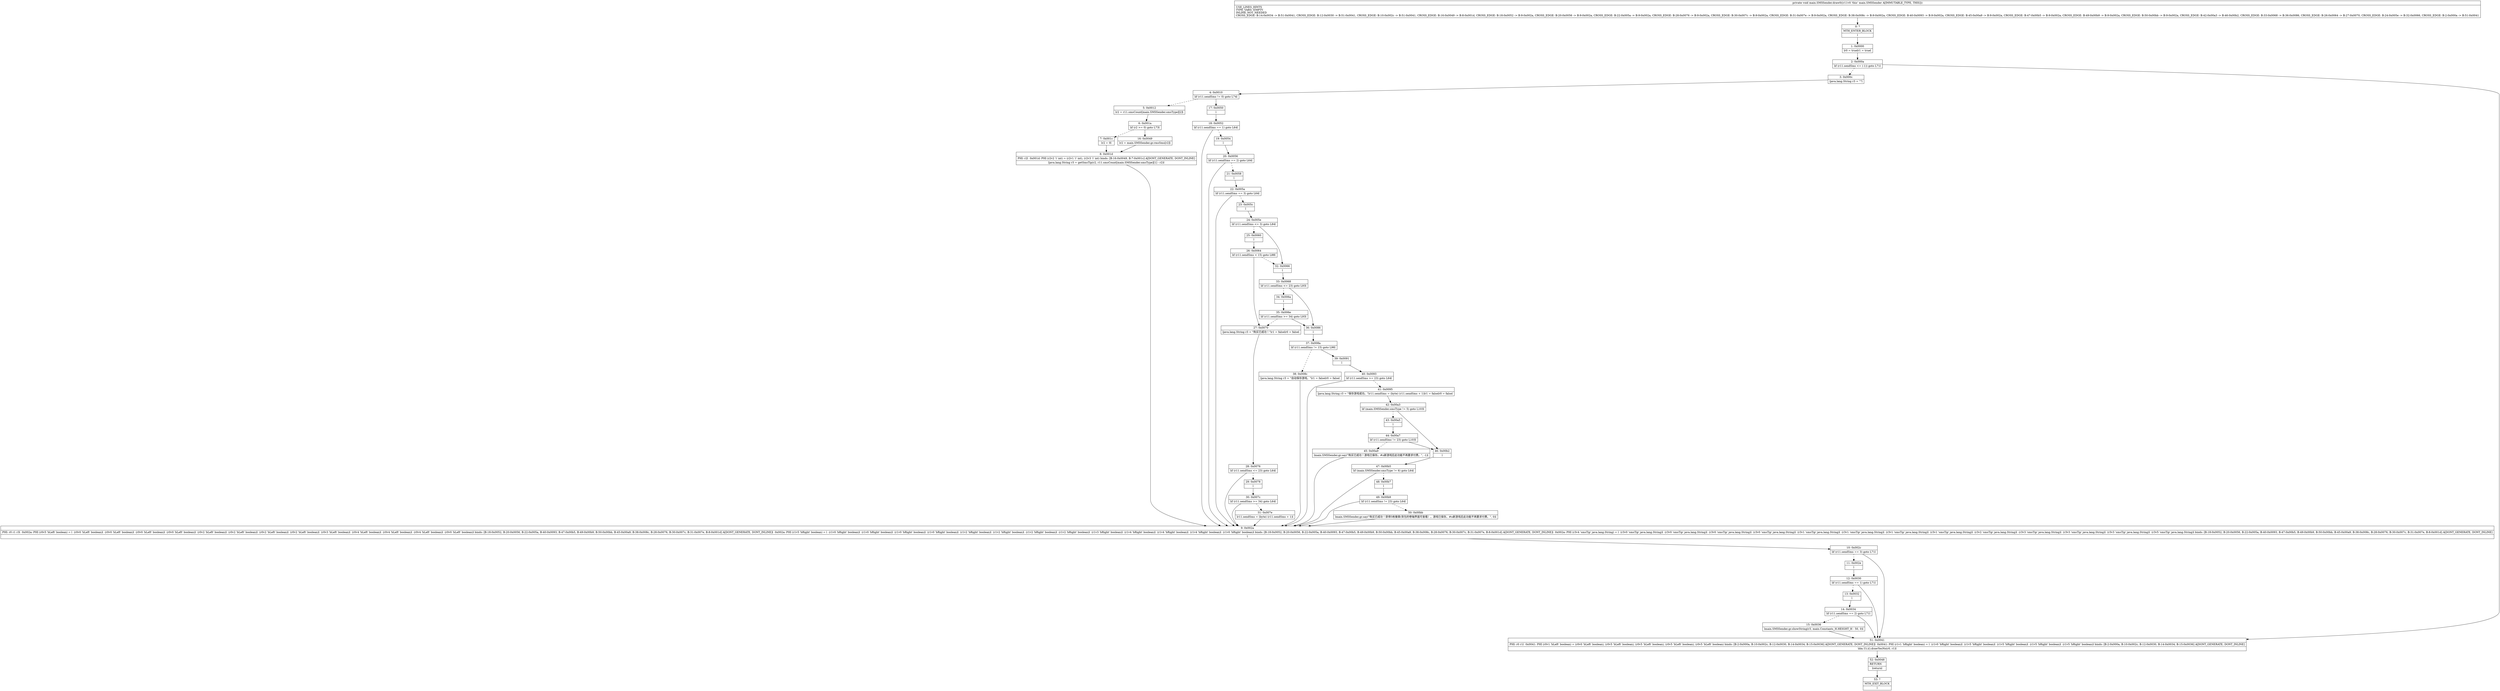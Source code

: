 digraph "CFG formain.SMSSender.draw0()V" {
Node_0 [shape=record,label="{0\:\ ?|MTH_ENTER_BLOCK\l|l}"];
Node_1 [shape=record,label="{1\:\ 0x0000|lr0 = truelr1 = truel}"];
Node_2 [shape=record,label="{2\:\ 0x000a|lif (r11.sendSms \<= (\-1)) goto L71l}"];
Node_3 [shape=record,label="{3\:\ 0x000c|ljava.lang.String r3 = \"\"l}"];
Node_4 [shape=record,label="{4\:\ 0x0010|lif (r11.sendSms != 0) goto L74l}"];
Node_5 [shape=record,label="{5\:\ 0x0012|lr2 = r11.smsCount[main.SMSSender.smsType][2]l}"];
Node_6 [shape=record,label="{6\:\ 0x001a|lif (r2 \>= 0) goto L73l}"];
Node_7 [shape=record,label="{7\:\ 0x001c|lr2 = 0l}"];
Node_8 [shape=record,label="{8\:\ 0x001d|PHI: r2l  0x001d: PHI (r2v2 'i' int) = (r2v1 'i' int), (r2v3 'i' int) binds: [B:16:0x0049, B:7:0x001c] A[DONT_GENERATE, DONT_INLINE]\l|ljava.lang.String r3 = getSmsTip(r2, r11.smsCount[main.SMSSender.smsType][1] \- r2)l}"];
Node_9 [shape=record,label="{9\:\ 0x002a|PHI: r0 r1 r3l  0x002a: PHI (r0v5 'bLeft' boolean) = l  (r0v0 'bLeft' boolean)l  (r0v0 'bLeft' boolean)l  (r0v0 'bLeft' boolean)l  (r0v0 'bLeft' boolean)l  (r0v2 'bLeft' boolean)l  (r0v2 'bLeft' boolean)l  (r0v2 'bLeft' boolean)l  (r0v2 'bLeft' boolean)l  (r0v3 'bLeft' boolean)l  (r0v4 'bLeft' boolean)l  (r0v4 'bLeft' boolean)l  (r0v4 'bLeft' boolean)l  (r0v0 'bLeft' boolean)l binds: [B:18:0x0052, B:20:0x0056, B:22:0x005a, B:40:0x0093, B:47:0x00b5, B:49:0x00b9, B:50:0x00bb, B:45:0x00a9, B:38:0x008c, B:28:0x0076, B:30:0x007c, B:31:0x007e, B:8:0x001d] A[DONT_GENERATE, DONT_INLINE]l  0x002a: PHI (r1v5 'bRight' boolean) = l  (r1v0 'bRight' boolean)l  (r1v0 'bRight' boolean)l  (r1v0 'bRight' boolean)l  (r1v0 'bRight' boolean)l  (r1v2 'bRight' boolean)l  (r1v2 'bRight' boolean)l  (r1v2 'bRight' boolean)l  (r1v2 'bRight' boolean)l  (r1v3 'bRight' boolean)l  (r1v4 'bRight' boolean)l  (r1v4 'bRight' boolean)l  (r1v4 'bRight' boolean)l  (r1v0 'bRight' boolean)l binds: [B:18:0x0052, B:20:0x0056, B:22:0x005a, B:40:0x0093, B:47:0x00b5, B:49:0x00b9, B:50:0x00bb, B:45:0x00a9, B:38:0x008c, B:28:0x0076, B:30:0x007c, B:31:0x007e, B:8:0x001d] A[DONT_GENERATE, DONT_INLINE]l  0x002a: PHI (r3v4 'smsTip' java.lang.String) = l  (r3v0 'smsTip' java.lang.String)l  (r3v0 'smsTip' java.lang.String)l  (r3v0 'smsTip' java.lang.String)l  (r3v0 'smsTip' java.lang.String)l  (r3v1 'smsTip' java.lang.String)l  (r3v1 'smsTip' java.lang.String)l  (r3v1 'smsTip' java.lang.String)l  (r3v1 'smsTip' java.lang.String)l  (r3v2 'smsTip' java.lang.String)l  (r3v3 'smsTip' java.lang.String)l  (r3v3 'smsTip' java.lang.String)l  (r3v3 'smsTip' java.lang.String)l  (r3v5 'smsTip' java.lang.String)l binds: [B:18:0x0052, B:20:0x0056, B:22:0x005a, B:40:0x0093, B:47:0x00b5, B:49:0x00b9, B:50:0x00bb, B:45:0x00a9, B:38:0x008c, B:28:0x0076, B:30:0x007c, B:31:0x007e, B:8:0x001d] A[DONT_GENERATE, DONT_INLINE]\l|l}"];
Node_10 [shape=record,label="{10\:\ 0x002c|lif (r11.sendSms == 3) goto L71l}"];
Node_11 [shape=record,label="{11\:\ 0x002e|l}"];
Node_12 [shape=record,label="{12\:\ 0x0030|lif (r11.sendSms == 1) goto L71l}"];
Node_13 [shape=record,label="{13\:\ 0x0032|l}"];
Node_14 [shape=record,label="{14\:\ 0x0034|lif (r11.sendSms == 2) goto L71l}"];
Node_15 [shape=record,label="{15\:\ 0x0036|lmain.SMSSender.gr.showString(r3, main.Constants_H.HEIGHT_H \- 50, 0)l}"];
Node_16 [shape=record,label="{16\:\ 0x0049|lr2 = main.SMSSender.gr.rmsSms[r2]l}"];
Node_17 [shape=record,label="{17\:\ 0x0050|l}"];
Node_18 [shape=record,label="{18\:\ 0x0052|lif (r11.sendSms == 1) goto L64l}"];
Node_19 [shape=record,label="{19\:\ 0x0054|l}"];
Node_20 [shape=record,label="{20\:\ 0x0056|lif (r11.sendSms == 2) goto L64l}"];
Node_21 [shape=record,label="{21\:\ 0x0058|l}"];
Node_22 [shape=record,label="{22\:\ 0x005a|lif (r11.sendSms == 3) goto L64l}"];
Node_23 [shape=record,label="{23\:\ 0x005c|l}"];
Node_24 [shape=record,label="{24\:\ 0x005e|lif (r11.sendSms \<= 3) goto L84l}"];
Node_25 [shape=record,label="{25\:\ 0x0060|l}"];
Node_26 [shape=record,label="{26\:\ 0x0064|lif (r11.sendSms \< 15) goto L88l}"];
Node_27 [shape=record,label="{27\:\ 0x0070|ljava.lang.String r3 = \"购买已成功！\"lr1 = falselr0 = falsel}"];
Node_28 [shape=record,label="{28\:\ 0x0076|lif (r11.sendSms \<= 23) goto L64l}"];
Node_29 [shape=record,label="{29\:\ 0x0078|l}"];
Node_30 [shape=record,label="{30\:\ 0x007c|lif (r11.sendSms \>= 34) goto L64l}"];
Node_31 [shape=record,label="{31\:\ 0x007e|lr11.sendSms = (byte) (r11.sendSms + 1)l}"];
Node_32 [shape=record,label="{32\:\ 0x0066|l}"];
Node_33 [shape=record,label="{33\:\ 0x0068|lif (r11.sendSms \<= 23) goto L93l}"];
Node_34 [shape=record,label="{34\:\ 0x006a|l}"];
Node_35 [shape=record,label="{35\:\ 0x006e|lif (r11.sendSms \>= 34) goto L93l}"];
Node_36 [shape=record,label="{36\:\ 0x0086|l}"];
Node_37 [shape=record,label="{37\:\ 0x008a|lif (r11.sendSms != 15) goto L96l}"];
Node_38 [shape=record,label="{38\:\ 0x008c|ljava.lang.String r3 = \"自动保存游戏。\"lr1 = falselr0 = falsel}"];
Node_39 [shape=record,label="{39\:\ 0x0091|l}"];
Node_40 [shape=record,label="{40\:\ 0x0093|lif (r11.sendSms \>= 23) goto L64l}"];
Node_41 [shape=record,label="{41\:\ 0x0095|ljava.lang.String r3 = \"保存游戏成功。\"lr11.sendSms = (byte) (r11.sendSms + 1)lr1 = falselr0 = falsel}"];
Node_42 [shape=record,label="{42\:\ 0x00a3|lif (main.SMSSender.smsType != 5) goto L103l}"];
Node_43 [shape=record,label="{43\:\ 0x00a5|l}"];
Node_44 [shape=record,label="{44\:\ 0x00a7|lif (r11.sendSms != 23) goto L103l}"];
Node_45 [shape=record,label="{45\:\ 0x00a9|lmain.SMSSender.gr.say(\"购买已成功！游戏已保存。#n新游戏后此功能不再要求付费。\", \-1)l}"];
Node_46 [shape=record,label="{46\:\ 0x00b2|l}"];
Node_47 [shape=record,label="{47\:\ 0x00b5|lif (main.SMSSender.smsType != 6) goto L64l}"];
Node_48 [shape=record,label="{48\:\ 0x00b7|l}"];
Node_49 [shape=record,label="{49\:\ 0x00b9|lif (r11.sendSms != 23) goto L64l}"];
Node_50 [shape=record,label="{50\:\ 0x00bb|lmain.SMSSender.gr.say(\"购买已成功！获得5枚徽章(背包的卷轴界面可查看）。游戏已保存。#n新游戏后此功能不再要求付费。\", 0)l}"];
Node_51 [shape=record,label="{51\:\ 0x0041|PHI: r0 r1l  0x0041: PHI (r0v1 'bLeft' boolean) = (r0v0 'bLeft' boolean), (r0v5 'bLeft' boolean), (r0v5 'bLeft' boolean), (r0v5 'bLeft' boolean), (r0v5 'bLeft' boolean) binds: [B:2:0x000a, B:10:0x002c, B:12:0x0030, B:14:0x0034, B:15:0x0036] A[DONT_GENERATE, DONT_INLINE]l  0x0041: PHI (r1v1 'bRight' boolean) = l  (r1v0 'bRight' boolean)l  (r1v5 'bRight' boolean)l  (r1v5 'bRight' boolean)l  (r1v5 'bRight' boolean)l  (r1v5 'bRight' boolean)l binds: [B:2:0x000a, B:10:0x002c, B:12:0x0030, B:14:0x0034, B:15:0x0036] A[DONT_GENERATE, DONT_INLINE]\l|ldm.Ui.i().drawYesNo(r0, r1)l}"];
Node_52 [shape=record,label="{52\:\ 0x0048|RETURN\l|lreturnl}"];
Node_53 [shape=record,label="{53\:\ ?|MTH_EXIT_BLOCK\l|l}"];
MethodNode[shape=record,label="{private void main.SMSSender.draw0((r11v0 'this' main.SMSSender A[IMMUTABLE_TYPE, THIS]))  | USE_LINES_HINTS\lTYPE_VARS: EMPTY\lINLINE_NOT_NEEDED\lCROSS_EDGE: B:14:0x0034 \-\> B:51:0x0041, CROSS_EDGE: B:12:0x0030 \-\> B:51:0x0041, CROSS_EDGE: B:10:0x002c \-\> B:51:0x0041, CROSS_EDGE: B:16:0x0049 \-\> B:8:0x001d, CROSS_EDGE: B:18:0x0052 \-\> B:9:0x002a, CROSS_EDGE: B:20:0x0056 \-\> B:9:0x002a, CROSS_EDGE: B:22:0x005a \-\> B:9:0x002a, CROSS_EDGE: B:28:0x0076 \-\> B:9:0x002a, CROSS_EDGE: B:30:0x007c \-\> B:9:0x002a, CROSS_EDGE: B:31:0x007e \-\> B:9:0x002a, CROSS_EDGE: B:38:0x008c \-\> B:9:0x002a, CROSS_EDGE: B:40:0x0093 \-\> B:9:0x002a, CROSS_EDGE: B:45:0x00a9 \-\> B:9:0x002a, CROSS_EDGE: B:47:0x00b5 \-\> B:9:0x002a, CROSS_EDGE: B:49:0x00b9 \-\> B:9:0x002a, CROSS_EDGE: B:50:0x00bb \-\> B:9:0x002a, CROSS_EDGE: B:42:0x00a3 \-\> B:46:0x00b2, CROSS_EDGE: B:33:0x0068 \-\> B:36:0x0086, CROSS_EDGE: B:26:0x0064 \-\> B:27:0x0070, CROSS_EDGE: B:24:0x005e \-\> B:32:0x0066, CROSS_EDGE: B:2:0x000a \-\> B:51:0x0041\l}"];
MethodNode -> Node_0;
Node_0 -> Node_1;
Node_1 -> Node_2;
Node_2 -> Node_3[style=dashed];
Node_2 -> Node_51;
Node_3 -> Node_4;
Node_4 -> Node_5[style=dashed];
Node_4 -> Node_17;
Node_5 -> Node_6;
Node_6 -> Node_7[style=dashed];
Node_6 -> Node_16;
Node_7 -> Node_8;
Node_8 -> Node_9;
Node_9 -> Node_10;
Node_10 -> Node_11[style=dashed];
Node_10 -> Node_51;
Node_11 -> Node_12;
Node_12 -> Node_13[style=dashed];
Node_12 -> Node_51;
Node_13 -> Node_14;
Node_14 -> Node_15[style=dashed];
Node_14 -> Node_51;
Node_15 -> Node_51;
Node_16 -> Node_8;
Node_17 -> Node_18;
Node_18 -> Node_9;
Node_18 -> Node_19[style=dashed];
Node_19 -> Node_20;
Node_20 -> Node_9;
Node_20 -> Node_21[style=dashed];
Node_21 -> Node_22;
Node_22 -> Node_9;
Node_22 -> Node_23[style=dashed];
Node_23 -> Node_24;
Node_24 -> Node_25[style=dashed];
Node_24 -> Node_32;
Node_25 -> Node_26;
Node_26 -> Node_32[style=dashed];
Node_26 -> Node_27;
Node_27 -> Node_28;
Node_28 -> Node_9;
Node_28 -> Node_29[style=dashed];
Node_29 -> Node_30;
Node_30 -> Node_9;
Node_30 -> Node_31[style=dashed];
Node_31 -> Node_9;
Node_32 -> Node_33;
Node_33 -> Node_34[style=dashed];
Node_33 -> Node_36;
Node_34 -> Node_35;
Node_35 -> Node_27[style=dashed];
Node_35 -> Node_36;
Node_36 -> Node_37;
Node_37 -> Node_38[style=dashed];
Node_37 -> Node_39;
Node_38 -> Node_9;
Node_39 -> Node_40;
Node_40 -> Node_9;
Node_40 -> Node_41[style=dashed];
Node_41 -> Node_42;
Node_42 -> Node_43[style=dashed];
Node_42 -> Node_46;
Node_43 -> Node_44;
Node_44 -> Node_45[style=dashed];
Node_44 -> Node_46;
Node_45 -> Node_9;
Node_46 -> Node_47;
Node_47 -> Node_9;
Node_47 -> Node_48[style=dashed];
Node_48 -> Node_49;
Node_49 -> Node_9;
Node_49 -> Node_50[style=dashed];
Node_50 -> Node_9;
Node_51 -> Node_52;
Node_52 -> Node_53;
}

